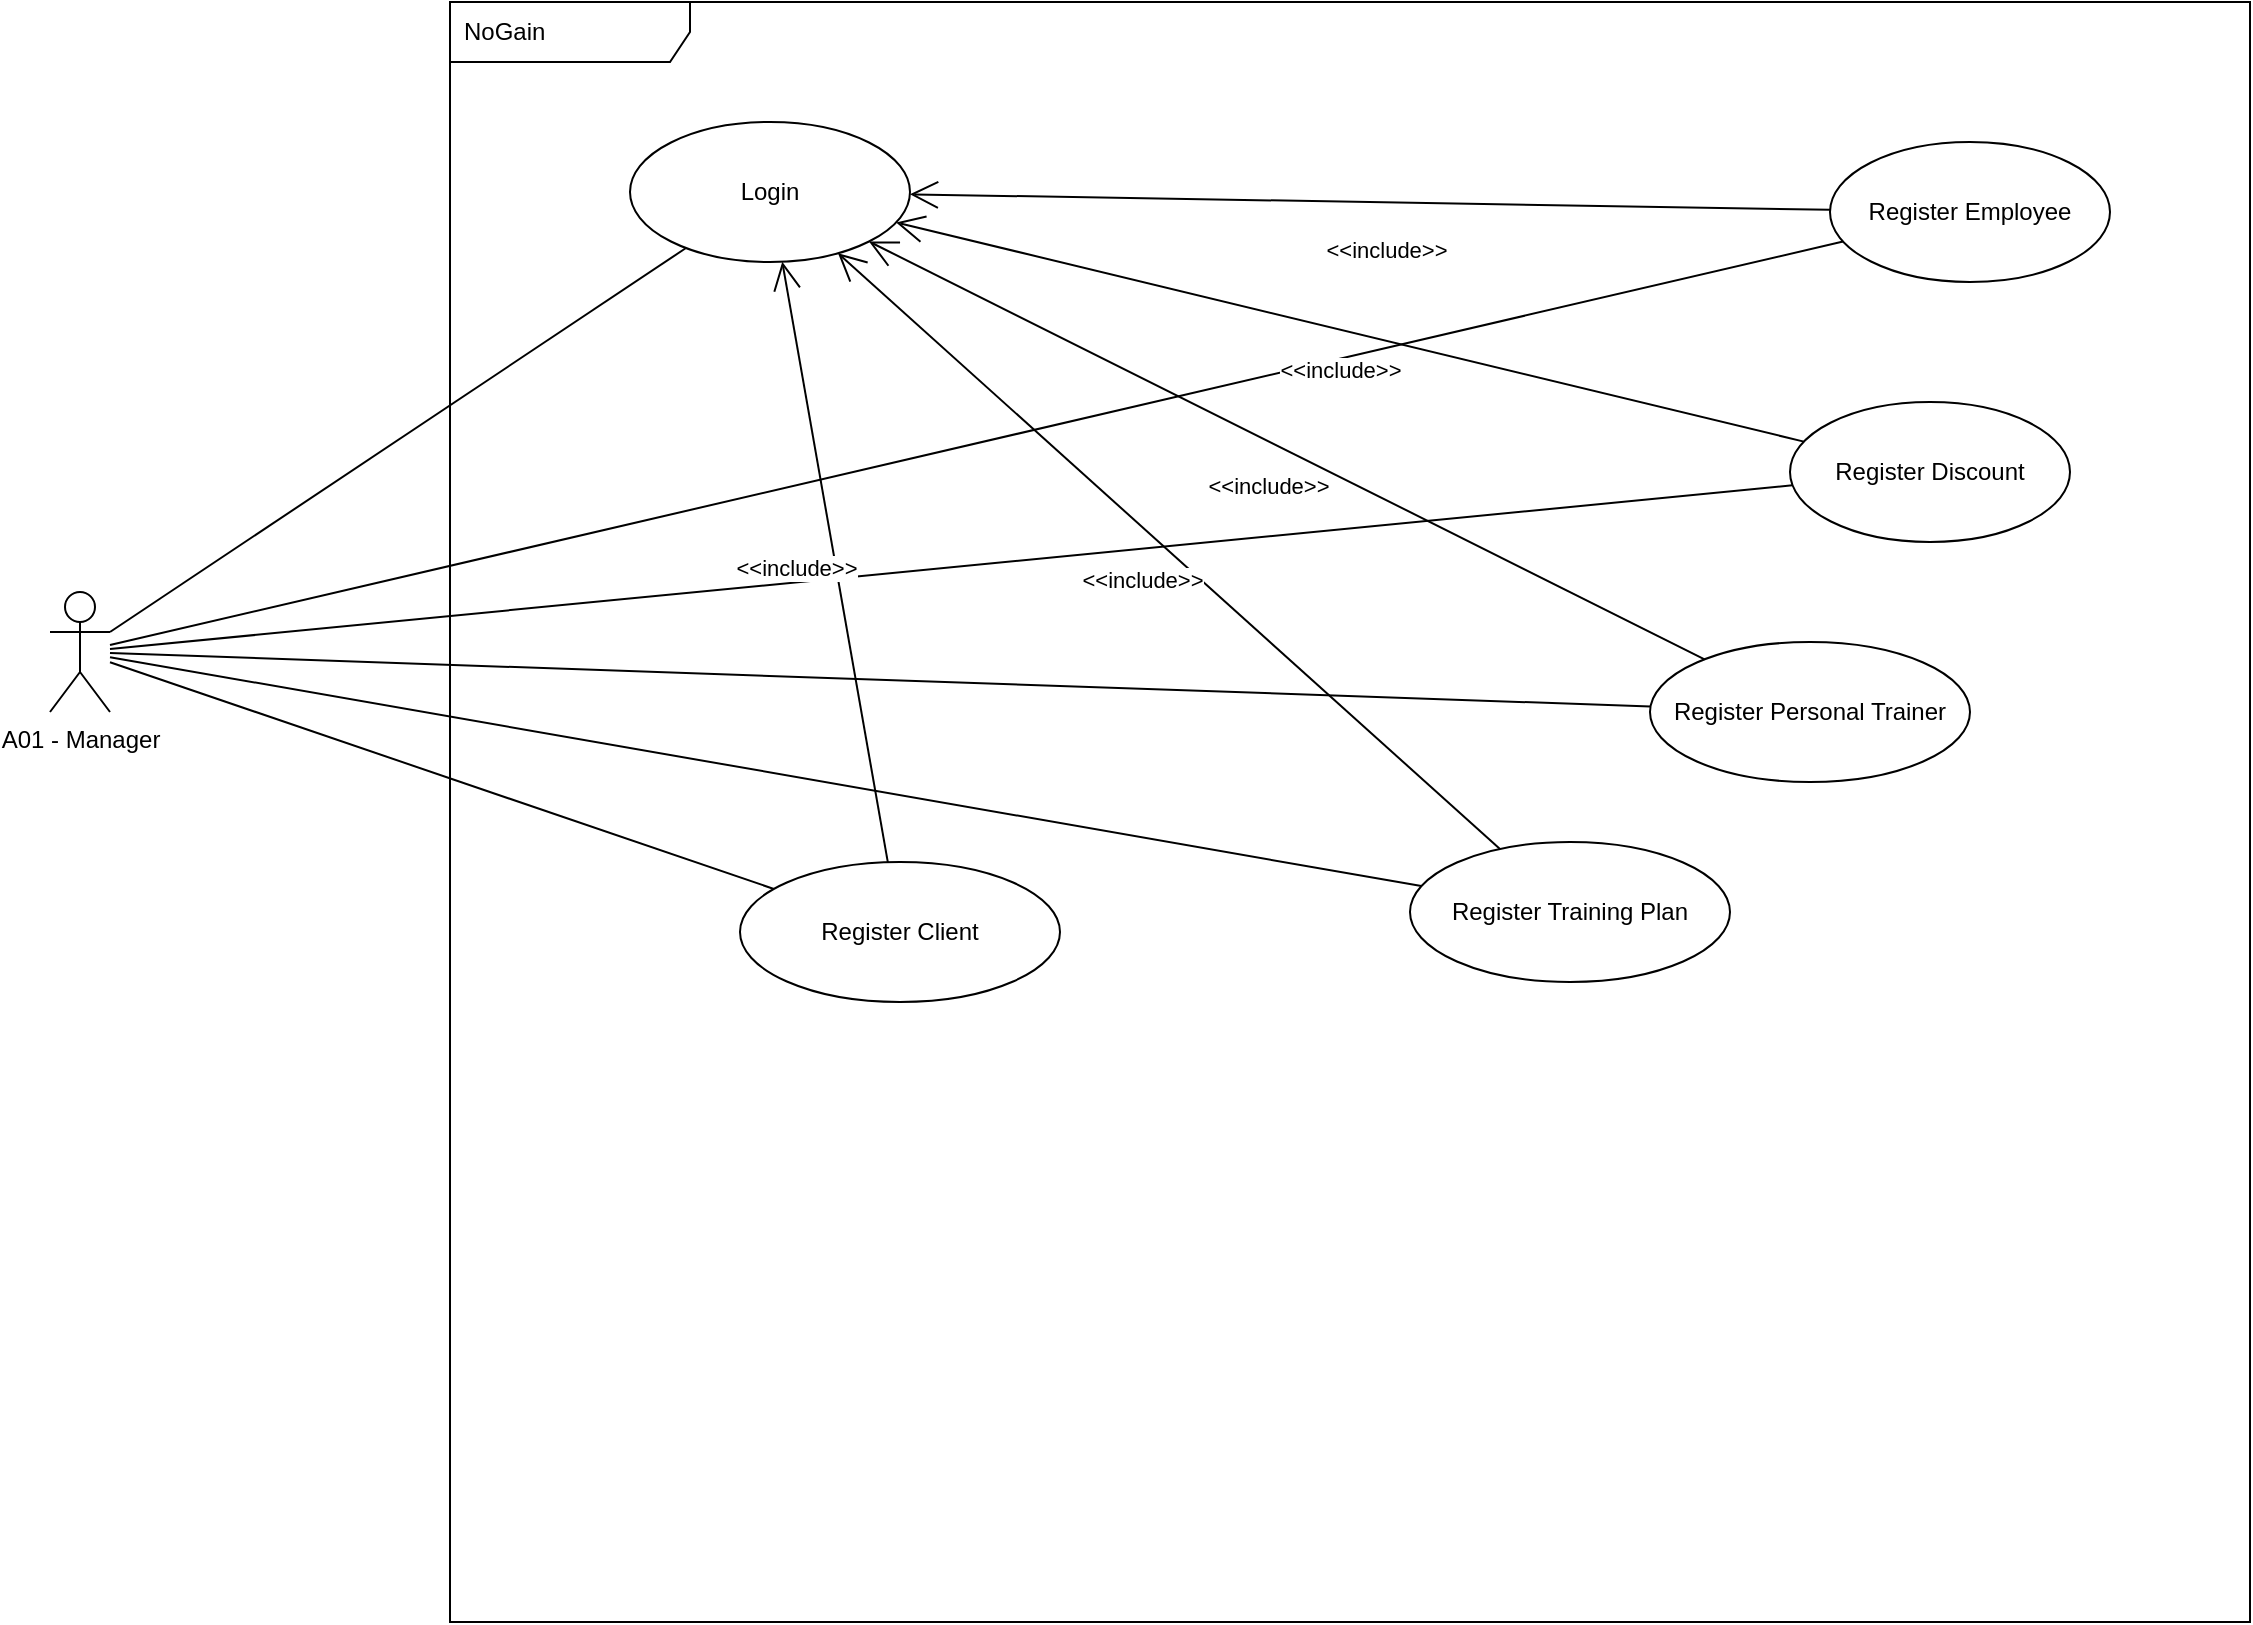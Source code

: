 <mxfile>
    <diagram id="u1bOF4eY37yNKx4_wJDv" name="Page-1">
        <mxGraphModel dx="1723" dy="1498" grid="1" gridSize="10" guides="1" tooltips="1" connect="1" arrows="1" fold="1" page="1" pageScale="1" pageWidth="850" pageHeight="1100" math="0" shadow="0">
            <root>
                <mxCell id="0"/>
                <mxCell id="1" parent="0"/>
                <mxCell id="2" value="A01 - Manager" style="shape=umlActor;verticalLabelPosition=bottom;verticalAlign=top;html=1;" parent="1" vertex="1">
                    <mxGeometry x="80" y="455" width="30" height="60" as="geometry"/>
                </mxCell>
                <mxCell id="5" value="NoGain" style="shape=umlFrame;whiteSpace=wrap;html=1;width=120;height=30;boundedLbl=1;verticalAlign=middle;align=left;spacingLeft=5;" parent="1" vertex="1">
                    <mxGeometry x="280" y="160" width="900" height="810" as="geometry"/>
                </mxCell>
                <mxCell id="6" value="Register Employee" style="ellipse;whiteSpace=wrap;html=1;" parent="1" vertex="1">
                    <mxGeometry x="970" y="230" width="140" height="70" as="geometry"/>
                </mxCell>
                <mxCell id="8" value="" style="endArrow=none;html=1;" parent="1" source="2" target="6" edge="1">
                    <mxGeometry width="50" height="50" relative="1" as="geometry">
                        <mxPoint x="420" y="350" as="sourcePoint"/>
                        <mxPoint x="470" y="300" as="targetPoint"/>
                    </mxGeometry>
                </mxCell>
                <mxCell id="9" value="Login" style="ellipse;whiteSpace=wrap;html=1;" parent="1" vertex="1">
                    <mxGeometry x="370" y="220" width="140" height="70" as="geometry"/>
                </mxCell>
                <mxCell id="10" value="" style="endArrow=none;html=1;" parent="1" source="2" target="9" edge="1">
                    <mxGeometry width="50" height="50" relative="1" as="geometry">
                        <mxPoint x="180.0" y="277.077" as="sourcePoint"/>
                        <mxPoint x="379.065" y="370.992" as="targetPoint"/>
                    </mxGeometry>
                </mxCell>
                <mxCell id="11" value="Register Discount" style="ellipse;whiteSpace=wrap;html=1;" parent="1" vertex="1">
                    <mxGeometry x="950" y="360" width="140" height="70" as="geometry"/>
                </mxCell>
                <mxCell id="12" value="&amp;lt;&amp;lt;include&amp;gt;&amp;gt;" style="endArrow=open;endSize=12;html=1;" parent="1" source="6" target="9" edge="1">
                    <mxGeometry x="-0.037" y="24" width="160" relative="1" as="geometry">
                        <mxPoint x="370" y="380" as="sourcePoint"/>
                        <mxPoint x="530" y="380" as="targetPoint"/>
                        <mxPoint as="offset"/>
                    </mxGeometry>
                </mxCell>
                <mxCell id="13" value="&amp;lt;&amp;lt;include&amp;gt;&amp;gt;" style="endArrow=open;endSize=12;html=1;" parent="1" source="11" target="9" edge="1">
                    <mxGeometry x="0.001" y="20" width="160" relative="1" as="geometry">
                        <mxPoint x="488.277" y="322.298" as="sourcePoint"/>
                        <mxPoint x="635.893" y="258.801" as="targetPoint"/>
                        <mxPoint as="offset"/>
                    </mxGeometry>
                </mxCell>
                <mxCell id="14" value="" style="endArrow=none;html=1;" parent="1" source="2" target="11" edge="1">
                    <mxGeometry width="50" height="50" relative="1" as="geometry">
                        <mxPoint x="180.0" y="274.813" as="sourcePoint"/>
                        <mxPoint x="371.058" y="336.12" as="targetPoint"/>
                    </mxGeometry>
                </mxCell>
                <mxCell id="15" value="Register Personal Trainer" style="ellipse;whiteSpace=wrap;html=1;" parent="1" vertex="1">
                    <mxGeometry x="880" y="480" width="160" height="70" as="geometry"/>
                </mxCell>
                <mxCell id="16" value="" style="endArrow=none;html=1;" parent="1" source="2" target="15" edge="1">
                    <mxGeometry width="50" height="50" relative="1" as="geometry">
                        <mxPoint x="180" y="281.321" as="sourcePoint"/>
                        <mxPoint x="411.245" y="455.854" as="targetPoint"/>
                    </mxGeometry>
                </mxCell>
                <mxCell id="17" value="&amp;lt;&amp;lt;include&amp;gt;&amp;gt;" style="endArrow=open;endSize=12;html=1;" parent="1" source="15" target="9" edge="1">
                    <mxGeometry x="0.001" y="20" width="160" relative="1" as="geometry">
                        <mxPoint x="655.959" y="434.417" as="sourcePoint"/>
                        <mxPoint x="469.049" y="266.581" as="targetPoint"/>
                        <mxPoint as="offset"/>
                    </mxGeometry>
                </mxCell>
                <mxCell id="18" value="Register Training Plan" style="ellipse;whiteSpace=wrap;html=1;" parent="1" vertex="1">
                    <mxGeometry x="760" y="580" width="160" height="70" as="geometry"/>
                </mxCell>
                <mxCell id="19" value="Register Client" style="ellipse;whiteSpace=wrap;html=1;" parent="1" vertex="1">
                    <mxGeometry x="425" y="590" width="160" height="70" as="geometry"/>
                </mxCell>
                <mxCell id="20" value="" style="endArrow=none;html=1;" parent="1" source="2" target="18" edge="1">
                    <mxGeometry width="50" height="50" relative="1" as="geometry">
                        <mxPoint x="180" y="279.561" as="sourcePoint"/>
                        <mxPoint x="574.723" y="531.145" as="targetPoint"/>
                    </mxGeometry>
                </mxCell>
                <mxCell id="21" value="&amp;lt;&amp;lt;include&amp;gt;&amp;gt;" style="endArrow=open;endSize=12;html=1;" parent="1" source="18" target="9" edge="1">
                    <mxGeometry x="0.001" y="20" width="160" relative="1" as="geometry">
                        <mxPoint x="600.671" y="526.037" as="sourcePoint"/>
                        <mxPoint x="454.214" y="269.656" as="targetPoint"/>
                        <mxPoint as="offset"/>
                    </mxGeometry>
                </mxCell>
                <mxCell id="22" value="&amp;lt;&amp;lt;include&amp;gt;&amp;gt;" style="endArrow=open;endSize=12;html=1;" parent="1" source="19" target="9" edge="1">
                    <mxGeometry x="0.001" y="20" width="160" relative="1" as="geometry">
                        <mxPoint x="522.006" y="610.175" as="sourcePoint"/>
                        <mxPoint x="443.016" y="270.77" as="targetPoint"/>
                        <mxPoint as="offset"/>
                    </mxGeometry>
                </mxCell>
                <mxCell id="23" value="" style="endArrow=none;html=1;" parent="1" source="2" target="19" edge="1">
                    <mxGeometry width="50" height="50" relative="1" as="geometry">
                        <mxPoint x="180" y="285.413" as="sourcePoint"/>
                        <mxPoint x="498.616" y="612.806" as="targetPoint"/>
                    </mxGeometry>
                </mxCell>
            </root>
        </mxGraphModel>
    </diagram>
</mxfile>